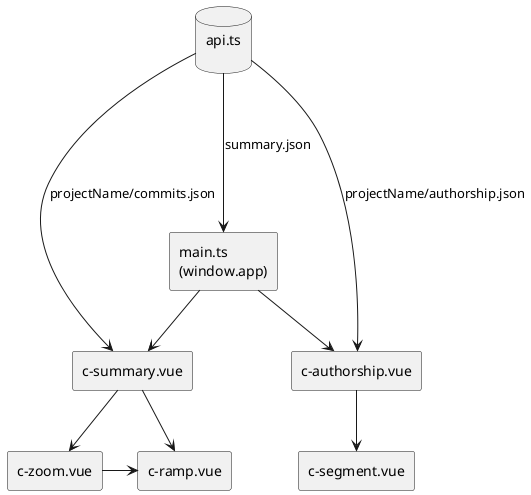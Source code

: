 @startuml
hide footbox
skinparam monochrome true
skinparam Shadowing false

rectangle "main.ts\n(window.app)" as main
rectangle "c-zoom.vue" as c_zoom
rectangle "c-ramp.vue" as c_ramp
rectangle "c-summary.vue" as c_summary
rectangle "c-authorship.vue" as c_authorship
rectangle "c-segment.vue" as c_segment
database "api.ts\n" as api

main -down-> c_summary
c_summary -down-> c_zoom
c_summary -> c_ramp
c_zoom -> c_ramp

main -down-> c_authorship
c_authorship -down-> c_segment

api -down--> main : summary.json
api -down-> c_summary : projectName/commits.json
api -down-> c_authorship : projectName/authorship.json
@enduml
